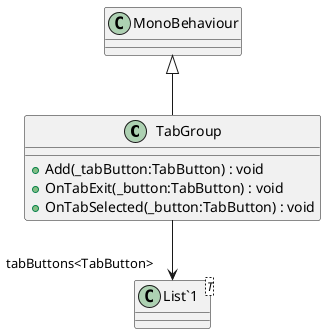 @startuml
class TabGroup {
    + Add(_tabButton:TabButton) : void
    + OnTabExit(_button:TabButton) : void
    + OnTabSelected(_button:TabButton) : void
}
class "List`1"<T> {
}
MonoBehaviour <|-- TabGroup
TabGroup --> "tabButtons<TabButton>" "List`1"
@enduml
